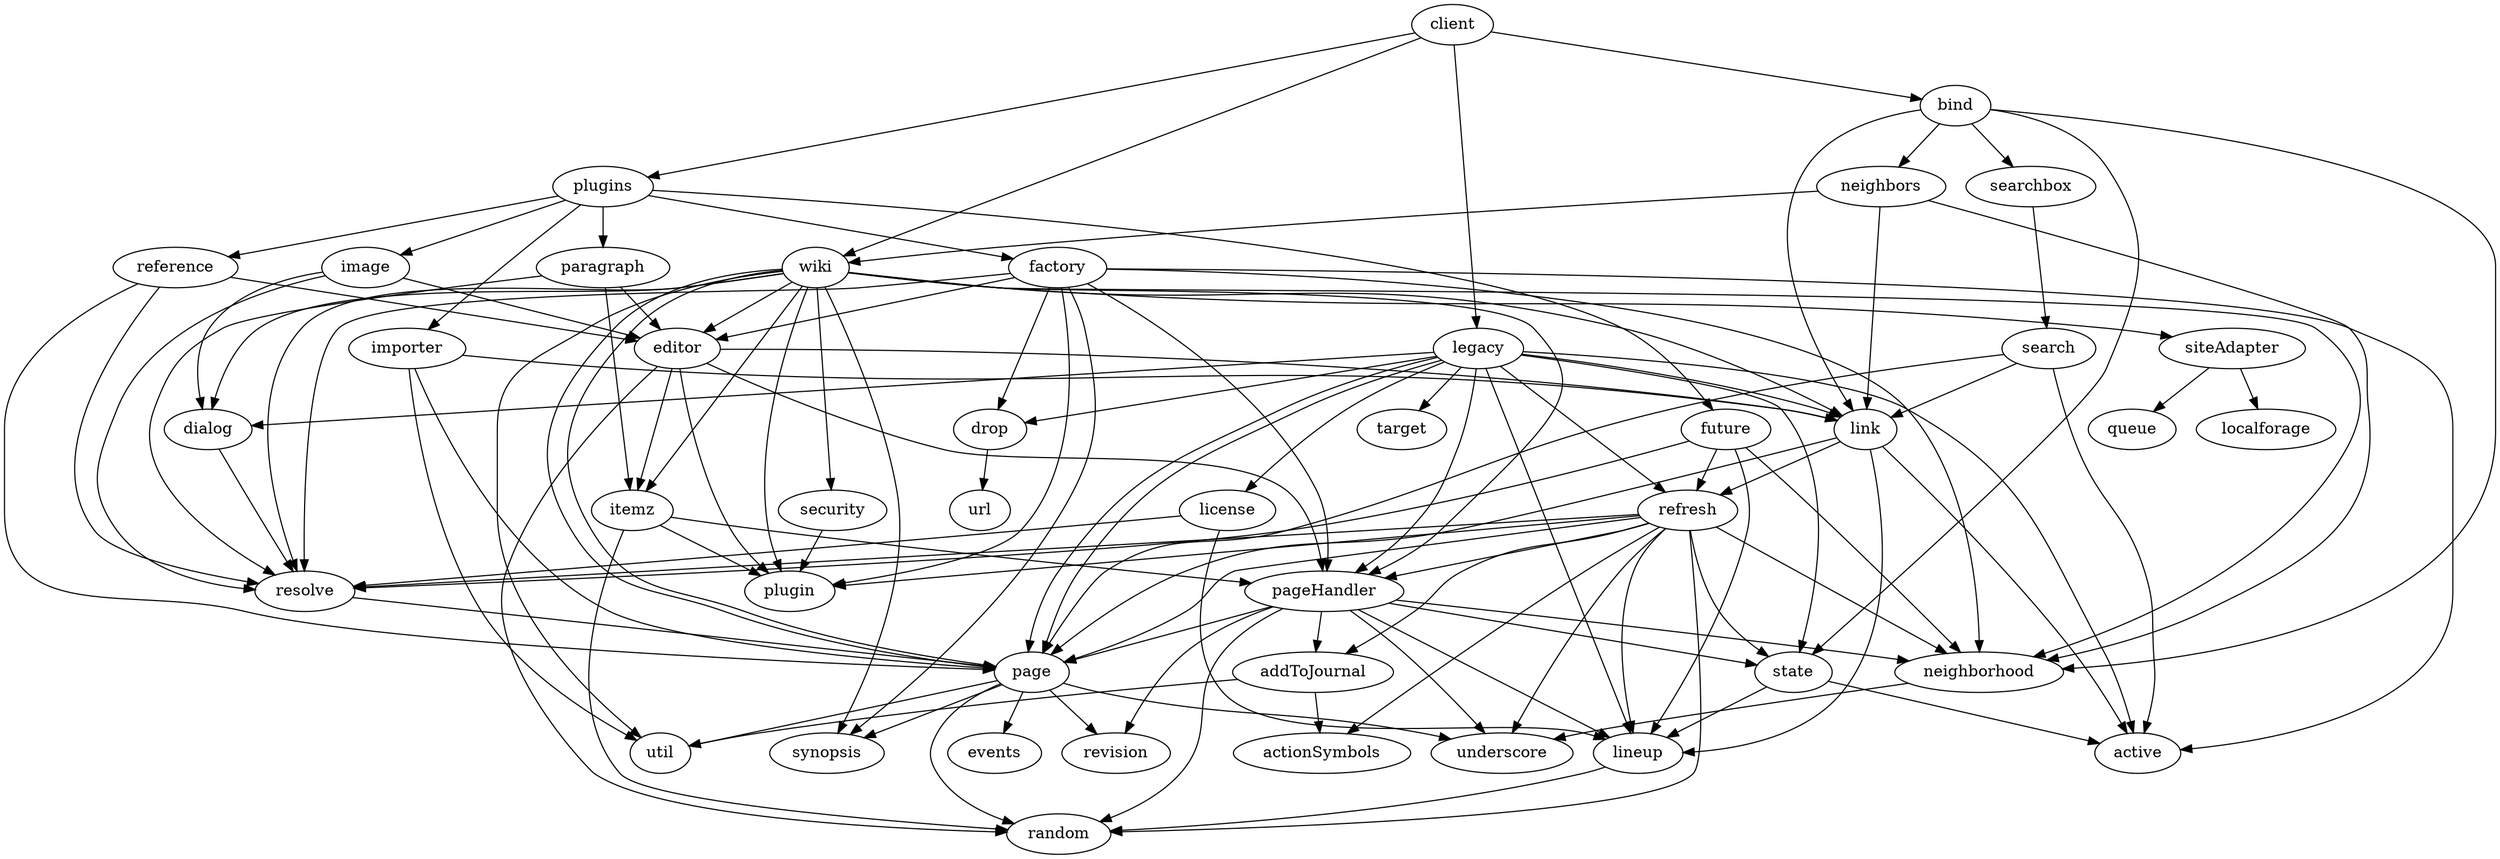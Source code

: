 digraph G {
client -> wiki
client -> legacy
client -> bind
client -> plugins
addToJournal -> util
addToJournal -> actionSymbols
bind -> neighborhood
bind -> neighbors
bind -> searchbox
bind -> state
bind -> link
dialog -> resolve
drop -> url
editor -> plugin
editor -> itemz
editor -> pageHandler
editor -> link
editor -> random
factory -> neighborhood
factory -> plugin
factory -> resolve
factory -> pageHandler
factory -> editor
factory -> synopsis
factory -> drop
factory -> active
future -> resolve
future -> neighborhood
future -> lineup
future -> refresh
image -> dialog
image -> editor
image -> resolve
importer -> util
importer -> link
importer -> page
itemz -> pageHandler
itemz -> plugin
itemz -> random
legacy -> pageHandler
legacy -> state
legacy -> active
legacy -> refresh
legacy -> lineup
legacy -> drop
legacy -> dialog
legacy -> link
legacy -> target
legacy -> license
legacy -> page
legacy -> page
license -> resolve
license -> lineup
lineup -> random
link -> lineup
link -> active
link -> refresh
link -> page
neighborhood -> underscore
neighbors -> link
neighbors -> wiki
neighbors -> neighborhood
page -> util
page -> random
page -> revision
page -> synopsis
page -> underscore
page -> events
pageHandler -> underscore
pageHandler -> state
pageHandler -> revision
pageHandler -> addToJournal
pageHandler -> page
pageHandler -> random
pageHandler -> lineup
pageHandler -> neighborhood
paragraph -> editor
paragraph -> resolve
paragraph -> itemz
plugins -> reference
plugins -> factory
plugins -> paragraph
plugins -> image
plugins -> future
plugins -> importer
reference -> editor
reference -> resolve
reference -> page
refresh -> underscore
refresh -> pageHandler
refresh -> plugin
refresh -> state
refresh -> neighborhood
refresh -> addToJournal
refresh -> actionSymbols
refresh -> lineup
refresh -> resolve
refresh -> random
refresh -> page
resolve -> page
search -> link
search -> active
search -> page
searchbox -> search
security -> plugin
siteAdapter -> queue
siteAdapter -> localforage
state -> active
state -> lineup
wiki -> siteAdapter
wiki -> page
wiki -> page
wiki -> itemz
wiki -> dialog
wiki -> link
wiki -> plugin
wiki -> neighborhood
wiki -> pageHandler
wiki -> resolve
wiki -> editor
wiki -> util
wiki -> security
wiki -> synopsis
}

